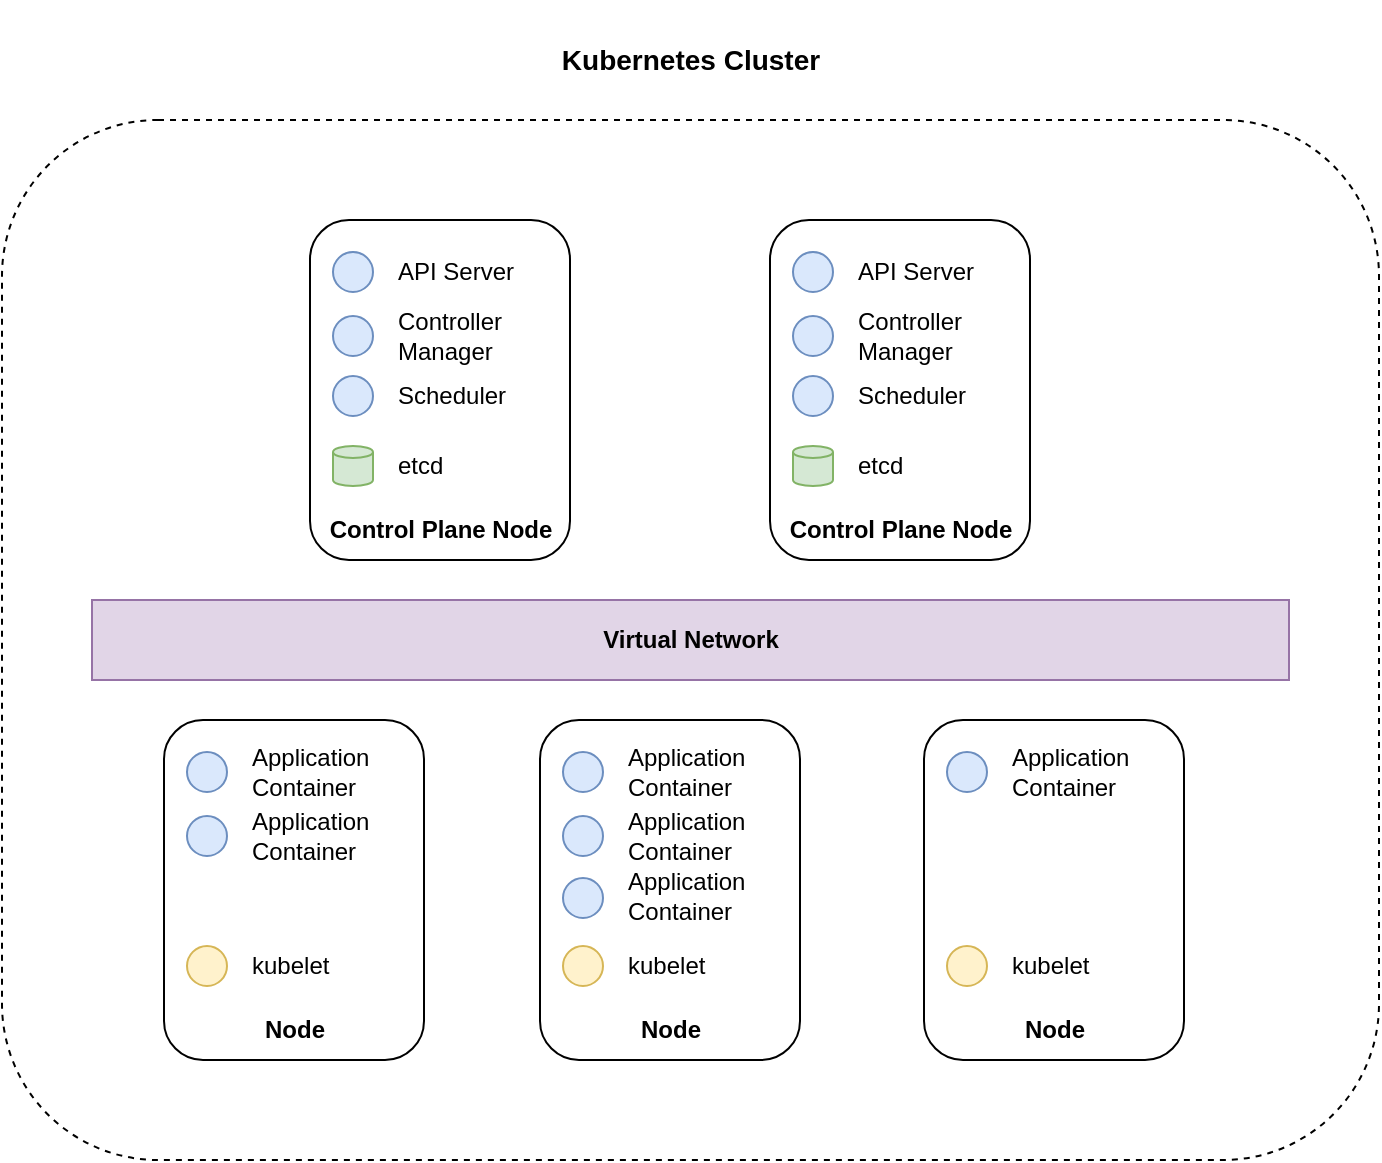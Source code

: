 <mxfile version="16.5.1" type="device"><diagram id="wSilbl0c8EZyqlY7srC_" name="Page-1"><mxGraphModel dx="1106" dy="997" grid="1" gridSize="10" guides="1" tooltips="1" connect="1" arrows="1" fold="1" page="1" pageScale="1" pageWidth="827" pageHeight="1169" math="0" shadow="0"><root><mxCell id="0"/><mxCell id="1" parent="0"/><mxCell id="LiazQLKcwV5Jn6UaHk1o-58" value="" style="rounded=1;whiteSpace=wrap;html=1;fillColor=none;dashed=1;" parent="1" vertex="1"><mxGeometry x="69" y="220" width="688.5" height="520" as="geometry"/></mxCell><mxCell id="LiazQLKcwV5Jn6UaHk1o-1" value="" style="rounded=1;whiteSpace=wrap;html=1;" parent="1" vertex="1"><mxGeometry x="223" y="270" width="130" height="170" as="geometry"/></mxCell><mxCell id="LiazQLKcwV5Jn6UaHk1o-2" value="Control Plane Node" style="text;html=1;strokeColor=none;fillColor=none;align=center;verticalAlign=middle;whiteSpace=wrap;rounded=0;fontStyle=1" parent="1" vertex="1"><mxGeometry x="230.5" y="410" width="115" height="30" as="geometry"/></mxCell><mxCell id="LiazQLKcwV5Jn6UaHk1o-3" value="" style="ellipse;whiteSpace=wrap;html=1;aspect=fixed;fillColor=#dae8fc;strokeColor=#6c8ebf;" parent="1" vertex="1"><mxGeometry x="234.5" y="286" width="20" height="20" as="geometry"/></mxCell><mxCell id="LiazQLKcwV5Jn6UaHk1o-4" value="API Server" style="text;html=1;strokeColor=none;fillColor=none;align=left;verticalAlign=middle;whiteSpace=wrap;rounded=0;" parent="1" vertex="1"><mxGeometry x="264.5" y="281" width="100" height="30" as="geometry"/></mxCell><mxCell id="LiazQLKcwV5Jn6UaHk1o-5" value="" style="ellipse;whiteSpace=wrap;html=1;aspect=fixed;fillColor=#dae8fc;strokeColor=#6c8ebf;" parent="1" vertex="1"><mxGeometry x="234.5" y="318" width="20" height="20" as="geometry"/></mxCell><mxCell id="LiazQLKcwV5Jn6UaHk1o-6" value="Controller &lt;br&gt;Manager" style="text;html=1;strokeColor=none;fillColor=none;align=left;verticalAlign=middle;whiteSpace=wrap;rounded=0;" parent="1" vertex="1"><mxGeometry x="264.5" y="313" width="110" height="30" as="geometry"/></mxCell><mxCell id="LiazQLKcwV5Jn6UaHk1o-7" value="" style="ellipse;whiteSpace=wrap;html=1;aspect=fixed;fillColor=#dae8fc;strokeColor=#6c8ebf;" parent="1" vertex="1"><mxGeometry x="234.5" y="348" width="20" height="20" as="geometry"/></mxCell><mxCell id="LiazQLKcwV5Jn6UaHk1o-8" value="Scheduler" style="text;html=1;strokeColor=none;fillColor=none;align=left;verticalAlign=middle;whiteSpace=wrap;rounded=0;" parent="1" vertex="1"><mxGeometry x="264.5" y="343" width="100" height="30" as="geometry"/></mxCell><mxCell id="LiazQLKcwV5Jn6UaHk1o-9" value="" style="shape=cylinder3;whiteSpace=wrap;html=1;boundedLbl=1;backgroundOutline=1;size=3;fillColor=#d5e8d4;strokeColor=#82b366;" parent="1" vertex="1"><mxGeometry x="234.5" y="383" width="20" height="20" as="geometry"/></mxCell><mxCell id="LiazQLKcwV5Jn6UaHk1o-10" value="etcd" style="text;html=1;strokeColor=none;fillColor=none;align=left;verticalAlign=middle;whiteSpace=wrap;rounded=0;" parent="1" vertex="1"><mxGeometry x="264.5" y="378" width="100" height="30" as="geometry"/></mxCell><mxCell id="LiazQLKcwV5Jn6UaHk1o-15" value="" style="rounded=1;whiteSpace=wrap;html=1;" parent="1" vertex="1"><mxGeometry x="453" y="270" width="130" height="170" as="geometry"/></mxCell><mxCell id="LiazQLKcwV5Jn6UaHk1o-16" value="Control Plane Node" style="text;html=1;strokeColor=none;fillColor=none;align=center;verticalAlign=middle;whiteSpace=wrap;rounded=0;fontStyle=1" parent="1" vertex="1"><mxGeometry x="460.5" y="410" width="115" height="30" as="geometry"/></mxCell><mxCell id="LiazQLKcwV5Jn6UaHk1o-17" value="" style="ellipse;whiteSpace=wrap;html=1;aspect=fixed;fillColor=#dae8fc;strokeColor=#6c8ebf;" parent="1" vertex="1"><mxGeometry x="464.5" y="286" width="20" height="20" as="geometry"/></mxCell><mxCell id="LiazQLKcwV5Jn6UaHk1o-18" value="API Server" style="text;html=1;strokeColor=none;fillColor=none;align=left;verticalAlign=middle;whiteSpace=wrap;rounded=0;" parent="1" vertex="1"><mxGeometry x="494.5" y="281" width="100" height="30" as="geometry"/></mxCell><mxCell id="LiazQLKcwV5Jn6UaHk1o-19" value="" style="ellipse;whiteSpace=wrap;html=1;aspect=fixed;fillColor=#dae8fc;strokeColor=#6c8ebf;" parent="1" vertex="1"><mxGeometry x="464.5" y="318" width="20" height="20" as="geometry"/></mxCell><mxCell id="LiazQLKcwV5Jn6UaHk1o-20" value="Controller &lt;br&gt;Manager" style="text;html=1;strokeColor=none;fillColor=none;align=left;verticalAlign=middle;whiteSpace=wrap;rounded=0;" parent="1" vertex="1"><mxGeometry x="494.5" y="313" width="110" height="30" as="geometry"/></mxCell><mxCell id="LiazQLKcwV5Jn6UaHk1o-21" value="" style="ellipse;whiteSpace=wrap;html=1;aspect=fixed;fillColor=#dae8fc;strokeColor=#6c8ebf;" parent="1" vertex="1"><mxGeometry x="464.5" y="348" width="20" height="20" as="geometry"/></mxCell><mxCell id="LiazQLKcwV5Jn6UaHk1o-22" value="Scheduler" style="text;html=1;strokeColor=none;fillColor=none;align=left;verticalAlign=middle;whiteSpace=wrap;rounded=0;" parent="1" vertex="1"><mxGeometry x="494.5" y="343" width="100" height="30" as="geometry"/></mxCell><mxCell id="LiazQLKcwV5Jn6UaHk1o-23" value="" style="shape=cylinder3;whiteSpace=wrap;html=1;boundedLbl=1;backgroundOutline=1;size=3;fillColor=#d5e8d4;strokeColor=#82b366;" parent="1" vertex="1"><mxGeometry x="464.5" y="383" width="20" height="20" as="geometry"/></mxCell><mxCell id="LiazQLKcwV5Jn6UaHk1o-24" value="etcd" style="text;html=1;strokeColor=none;fillColor=none;align=left;verticalAlign=middle;whiteSpace=wrap;rounded=0;" parent="1" vertex="1"><mxGeometry x="494.5" y="378" width="100" height="30" as="geometry"/></mxCell><mxCell id="LiazQLKcwV5Jn6UaHk1o-25" value="" style="rounded=1;whiteSpace=wrap;html=1;" parent="1" vertex="1"><mxGeometry x="338" y="520" width="130" height="170" as="geometry"/></mxCell><mxCell id="LiazQLKcwV5Jn6UaHk1o-26" value="Node" style="text;html=1;strokeColor=none;fillColor=none;align=center;verticalAlign=middle;whiteSpace=wrap;rounded=0;fontStyle=1" parent="1" vertex="1"><mxGeometry x="345.5" y="660" width="115" height="30" as="geometry"/></mxCell><mxCell id="LiazQLKcwV5Jn6UaHk1o-27" value="" style="ellipse;whiteSpace=wrap;html=1;aspect=fixed;fillColor=#dae8fc;strokeColor=#6c8ebf;" parent="1" vertex="1"><mxGeometry x="349.5" y="536" width="20" height="20" as="geometry"/></mxCell><mxCell id="LiazQLKcwV5Jn6UaHk1o-28" value="Application&lt;br&gt;Container" style="text;html=1;strokeColor=none;fillColor=none;align=left;verticalAlign=middle;whiteSpace=wrap;rounded=0;" parent="1" vertex="1"><mxGeometry x="379.5" y="531" width="100" height="30" as="geometry"/></mxCell><mxCell id="LiazQLKcwV5Jn6UaHk1o-29" value="" style="ellipse;whiteSpace=wrap;html=1;aspect=fixed;fillColor=#dae8fc;strokeColor=#6c8ebf;" parent="1" vertex="1"><mxGeometry x="349.5" y="568" width="20" height="20" as="geometry"/></mxCell><mxCell id="LiazQLKcwV5Jn6UaHk1o-30" value="Application&lt;br&gt;Container" style="text;html=1;strokeColor=none;fillColor=none;align=left;verticalAlign=middle;whiteSpace=wrap;rounded=0;" parent="1" vertex="1"><mxGeometry x="379.5" y="563" width="110" height="30" as="geometry"/></mxCell><mxCell id="LiazQLKcwV5Jn6UaHk1o-31" value="" style="ellipse;whiteSpace=wrap;html=1;aspect=fixed;fillColor=#dae8fc;strokeColor=#6c8ebf;" parent="1" vertex="1"><mxGeometry x="349.5" y="599" width="20" height="20" as="geometry"/></mxCell><mxCell id="LiazQLKcwV5Jn6UaHk1o-32" value="Application&lt;br&gt;Container" style="text;html=1;strokeColor=none;fillColor=none;align=left;verticalAlign=middle;whiteSpace=wrap;rounded=0;" parent="1" vertex="1"><mxGeometry x="379.5" y="594" width="100.5" height="27" as="geometry"/></mxCell><mxCell id="LiazQLKcwV5Jn6UaHk1o-34" value="kubelet" style="text;html=1;strokeColor=none;fillColor=none;align=left;verticalAlign=middle;whiteSpace=wrap;rounded=0;" parent="1" vertex="1"><mxGeometry x="379.5" y="628" width="100" height="30" as="geometry"/></mxCell><mxCell id="LiazQLKcwV5Jn6UaHk1o-36" value="" style="ellipse;whiteSpace=wrap;html=1;aspect=fixed;fillColor=#fff2cc;strokeColor=#d6b656;" parent="1" vertex="1"><mxGeometry x="349.5" y="633" width="20" height="20" as="geometry"/></mxCell><mxCell id="LiazQLKcwV5Jn6UaHk1o-37" value="" style="rounded=1;whiteSpace=wrap;html=1;" parent="1" vertex="1"><mxGeometry x="150" y="520" width="130" height="170" as="geometry"/></mxCell><mxCell id="LiazQLKcwV5Jn6UaHk1o-38" value="Node" style="text;html=1;strokeColor=none;fillColor=none;align=center;verticalAlign=middle;whiteSpace=wrap;rounded=0;fontStyle=1" parent="1" vertex="1"><mxGeometry x="157.5" y="660" width="115" height="30" as="geometry"/></mxCell><mxCell id="LiazQLKcwV5Jn6UaHk1o-39" value="" style="ellipse;whiteSpace=wrap;html=1;aspect=fixed;fillColor=#dae8fc;strokeColor=#6c8ebf;" parent="1" vertex="1"><mxGeometry x="161.5" y="536" width="20" height="20" as="geometry"/></mxCell><mxCell id="LiazQLKcwV5Jn6UaHk1o-40" value="Application&lt;br&gt;Container" style="text;html=1;strokeColor=none;fillColor=none;align=left;verticalAlign=middle;whiteSpace=wrap;rounded=0;" parent="1" vertex="1"><mxGeometry x="191.5" y="531" width="100" height="30" as="geometry"/></mxCell><mxCell id="LiazQLKcwV5Jn6UaHk1o-41" value="" style="ellipse;whiteSpace=wrap;html=1;aspect=fixed;fillColor=#dae8fc;strokeColor=#6c8ebf;" parent="1" vertex="1"><mxGeometry x="161.5" y="568" width="20" height="20" as="geometry"/></mxCell><mxCell id="LiazQLKcwV5Jn6UaHk1o-42" value="Application&lt;br&gt;Container" style="text;html=1;strokeColor=none;fillColor=none;align=left;verticalAlign=middle;whiteSpace=wrap;rounded=0;" parent="1" vertex="1"><mxGeometry x="191.5" y="563" width="110" height="30" as="geometry"/></mxCell><mxCell id="LiazQLKcwV5Jn6UaHk1o-45" value="kubelet" style="text;html=1;strokeColor=none;fillColor=none;align=left;verticalAlign=middle;whiteSpace=wrap;rounded=0;" parent="1" vertex="1"><mxGeometry x="191.5" y="628" width="100" height="30" as="geometry"/></mxCell><mxCell id="LiazQLKcwV5Jn6UaHk1o-46" value="" style="ellipse;whiteSpace=wrap;html=1;aspect=fixed;fillColor=#fff2cc;strokeColor=#d6b656;" parent="1" vertex="1"><mxGeometry x="161.5" y="633" width="20" height="20" as="geometry"/></mxCell><mxCell id="LiazQLKcwV5Jn6UaHk1o-47" value="" style="rounded=1;whiteSpace=wrap;html=1;" parent="1" vertex="1"><mxGeometry x="530" y="520" width="130" height="170" as="geometry"/></mxCell><mxCell id="LiazQLKcwV5Jn6UaHk1o-48" value="Node" style="text;html=1;strokeColor=none;fillColor=none;align=center;verticalAlign=middle;whiteSpace=wrap;rounded=0;fontStyle=1" parent="1" vertex="1"><mxGeometry x="537.5" y="660" width="115" height="30" as="geometry"/></mxCell><mxCell id="LiazQLKcwV5Jn6UaHk1o-49" value="" style="ellipse;whiteSpace=wrap;html=1;aspect=fixed;fillColor=#dae8fc;strokeColor=#6c8ebf;" parent="1" vertex="1"><mxGeometry x="541.5" y="536" width="20" height="20" as="geometry"/></mxCell><mxCell id="LiazQLKcwV5Jn6UaHk1o-50" value="Application&lt;br&gt;Container" style="text;html=1;strokeColor=none;fillColor=none;align=left;verticalAlign=middle;whiteSpace=wrap;rounded=0;" parent="1" vertex="1"><mxGeometry x="571.5" y="531" width="100" height="30" as="geometry"/></mxCell><mxCell id="LiazQLKcwV5Jn6UaHk1o-55" value="kubelet" style="text;html=1;strokeColor=none;fillColor=none;align=left;verticalAlign=middle;whiteSpace=wrap;rounded=0;" parent="1" vertex="1"><mxGeometry x="571.5" y="628" width="100" height="30" as="geometry"/></mxCell><mxCell id="LiazQLKcwV5Jn6UaHk1o-56" value="" style="ellipse;whiteSpace=wrap;html=1;aspect=fixed;fillColor=#fff2cc;strokeColor=#d6b656;" parent="1" vertex="1"><mxGeometry x="541.5" y="633" width="20" height="20" as="geometry"/></mxCell><mxCell id="LiazQLKcwV5Jn6UaHk1o-57" value="&lt;b&gt;Virtual Network&lt;/b&gt;" style="rounded=0;whiteSpace=wrap;html=1;fillColor=#e1d5e7;strokeColor=#9673a6;" parent="1" vertex="1"><mxGeometry x="114" y="460" width="598.5" height="40" as="geometry"/></mxCell><mxCell id="LiazQLKcwV5Jn6UaHk1o-61" value="Kubernetes Cluster" style="text;html=1;strokeColor=none;fillColor=none;align=center;verticalAlign=middle;whiteSpace=wrap;rounded=0;dashed=1;fontSize=14;fontStyle=1" parent="1" vertex="1"><mxGeometry x="296" y="160" width="234.5" height="60" as="geometry"/></mxCell></root></mxGraphModel></diagram></mxfile>
